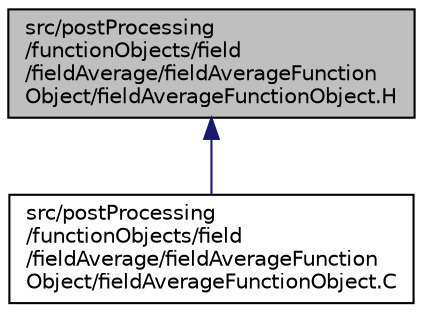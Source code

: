 digraph "src/postProcessing/functionObjects/field/fieldAverage/fieldAverageFunctionObject/fieldAverageFunctionObject.H"
{
  bgcolor="transparent";
  edge [fontname="Helvetica",fontsize="10",labelfontname="Helvetica",labelfontsize="10"];
  node [fontname="Helvetica",fontsize="10",shape=record];
  Node1 [label="src/postProcessing\l/functionObjects/field\l/fieldAverage/fieldAverageFunction\lObject/fieldAverageFunctionObject.H",height=0.2,width=0.4,color="black", fillcolor="grey75", style="filled", fontcolor="black"];
  Node1 -> Node2 [dir="back",color="midnightblue",fontsize="10",style="solid",fontname="Helvetica"];
  Node2 [label="src/postProcessing\l/functionObjects/field\l/fieldAverage/fieldAverageFunction\lObject/fieldAverageFunctionObject.C",height=0.2,width=0.4,color="black",URL="$a09323.html"];
}

